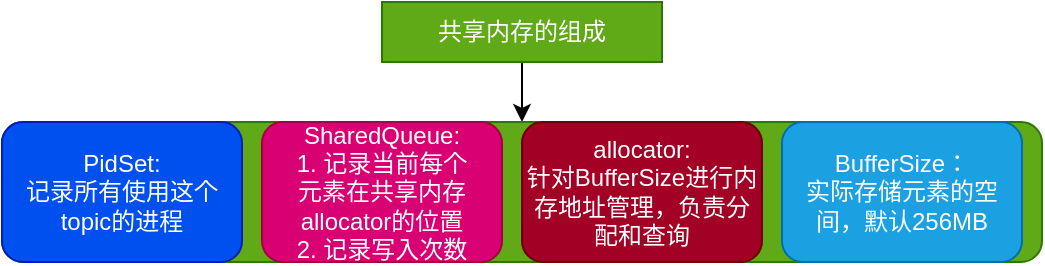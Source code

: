 <mxfile version="16.6.5" type="github">
  <diagram id="iLP0MtfMf6pDIMpZBGMK" name="Page-1">
    <mxGraphModel dx="1129" dy="-525" grid="1" gridSize="10" guides="1" tooltips="1" connect="1" arrows="1" fold="1" page="1" pageScale="1" pageWidth="827" pageHeight="1169" math="0" shadow="0">
      <root>
        <mxCell id="0" />
        <mxCell id="1" parent="0" />
        <mxCell id="jGuOPp-j0JkBWJhZ89WV-1" value="" style="edgeStyle=orthogonalEdgeStyle;rounded=0;orthogonalLoop=1;jettySize=auto;html=1;entryX=0;entryY=0;entryDx=0;entryDy=0;" edge="1" parent="1" source="jGuOPp-j0JkBWJhZ89WV-2" target="jGuOPp-j0JkBWJhZ89WV-6">
          <mxGeometry relative="1" as="geometry" />
        </mxCell>
        <mxCell id="jGuOPp-j0JkBWJhZ89WV-2" value="共享内存的组成" style="text;html=1;strokeColor=#2D7600;fillColor=#60a917;align=center;verticalAlign=middle;whiteSpace=wrap;rounded=0;fontColor=#ffffff;" vertex="1" parent="1">
          <mxGeometry x="344" y="1689" width="140" height="30" as="geometry" />
        </mxCell>
        <mxCell id="jGuOPp-j0JkBWJhZ89WV-3" value="" style="rounded=1;whiteSpace=wrap;html=1;fillColor=#60a917;fontColor=#ffffff;strokeColor=#2D7600;" vertex="1" parent="1">
          <mxGeometry x="154" y="1749" width="520" height="70" as="geometry" />
        </mxCell>
        <mxCell id="jGuOPp-j0JkBWJhZ89WV-4" value="PidSet:&lt;br&gt;&lt;span style=&quot;text-align: left&quot;&gt;记录所有使用这个&lt;/span&gt;&lt;br style=&quot;text-align: left&quot;&gt;&lt;span style=&quot;text-align: left&quot;&gt;topic的进程&lt;/span&gt;" style="rounded=1;whiteSpace=wrap;html=1;fillColor=#0050ef;fontColor=#ffffff;strokeColor=#001DBC;" vertex="1" parent="1">
          <mxGeometry x="154" y="1749" width="120" height="70" as="geometry" />
        </mxCell>
        <mxCell id="jGuOPp-j0JkBWJhZ89WV-5" value="SharedQueue:&lt;br&gt;&lt;div style=&quot;text-align: left&quot;&gt;1. 记录当前每个&lt;/div&gt;&lt;span style=&quot;text-align: left&quot;&gt;元素在共享内存&lt;br&gt;allocator的位置&lt;/span&gt;&lt;br style=&quot;text-align: left&quot;&gt;&lt;span style=&quot;text-align: left&quot;&gt;2. 记录写入次数&lt;br&gt;&lt;/span&gt;" style="rounded=1;whiteSpace=wrap;html=1;fillColor=#d80073;fontColor=#ffffff;strokeColor=#A50040;" vertex="1" parent="1">
          <mxGeometry x="284" y="1749" width="120" height="70" as="geometry" />
        </mxCell>
        <mxCell id="jGuOPp-j0JkBWJhZ89WV-6" value="allocator:&lt;br&gt;针对BufferSize进行内存地址管理，负责分配和查询" style="rounded=1;whiteSpace=wrap;html=1;fillColor=#a20025;fontColor=#ffffff;strokeColor=#6F0000;" vertex="1" parent="1">
          <mxGeometry x="414" y="1749" width="120" height="70" as="geometry" />
        </mxCell>
        <mxCell id="jGuOPp-j0JkBWJhZ89WV-7" value="BufferSize：&lt;br&gt;实际存储元素的空间，默认256MB" style="rounded=1;whiteSpace=wrap;html=1;fillColor=#1ba1e2;fontColor=#ffffff;strokeColor=#006EAF;" vertex="1" parent="1">
          <mxGeometry x="544" y="1749" width="120" height="70" as="geometry" />
        </mxCell>
      </root>
    </mxGraphModel>
  </diagram>
</mxfile>
